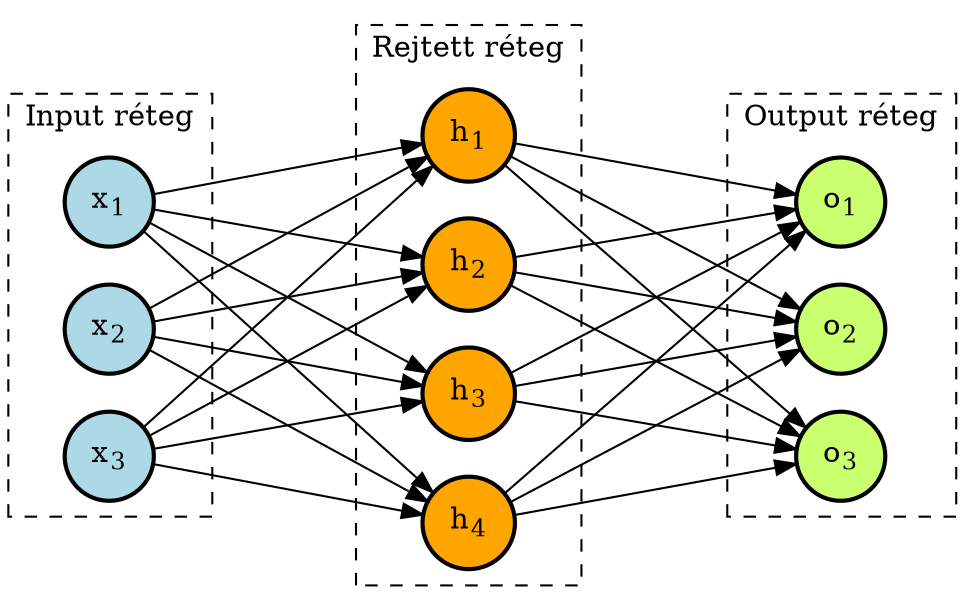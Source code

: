 digraph neural_network {
    graph [dpi=300]
    rankdir=LR; // Left to right layout
    splines=false
    ranksep=1.2

    subgraph cluster_1 {
        style="dashed"
        label="Input réteg"
        input1 [label=<x<sub>2</sub>>, shape="circle", penwidth=2, style="filled", fillcolor="lightblue"]
        input2 [label=<x<sub>3</sub>>, shape="circle", penwidth=2, style="filled", fillcolor="lightblue"]
        input3 [label=<x<sub>1</sub>>, shape="circle", penwidth=2, style="filled", fillcolor="lightblue"]
    }
    subgraph cluster_2 {
        style="dashed"
        label="Rejtett réteg"
        hidden1 [label=<h<sub>1</sub>>, shape="circle", penwidth=2, style="filled", fillcolor="orange"]
        hidden2 [label=<h<sub>2</sub>>, shape="circle", penwidth=2, style="filled", fillcolor="orange"]
        hidden3 [label=<h<sub>3</sub>>, shape="circle", penwidth=2, style="filled", fillcolor="orange"]
        hidden4 [label=<h<sub>4</sub>>, shape="circle", penwidth=2, style="filled", fillcolor="orange"]
    }
    subgraph cluster_3 {
        style="dashed"
        label="Output réteg"
        output1 [label=<o<sub>3</sub>>, shape="circle", penwidth=2, style="filled", fillcolor="darkolivegreen1"]
        output2 [label=<o<sub>1</sub>>, shape="circle", penwidth=2, style="filled", fillcolor="darkolivegreen1"]
        output3 [label=<o<sub>2</sub>>, shape="circle", penwidth=2, style="filled", fillcolor="darkolivegreen1"]
    }

    input1 -> hidden1
    input2 -> hidden1
    input3 -> hidden1
    input1 -> hidden2
    input2 -> hidden2
    input3 -> hidden2
    input1 -> hidden3
    input2 -> hidden3
    input3 -> hidden3
    input1 -> hidden4
    input2 -> hidden4
    input3 -> hidden4

    hidden1 -> output1
    hidden2 -> output1
    hidden3 -> output1
    hidden4 -> output1
    hidden2 -> output2
    hidden3 -> output2
    hidden1 -> output2
    hidden4 -> output2
    hidden1 -> output3
    hidden2 -> output3
    hidden3 -> output3
    hidden4 -> output3
}
